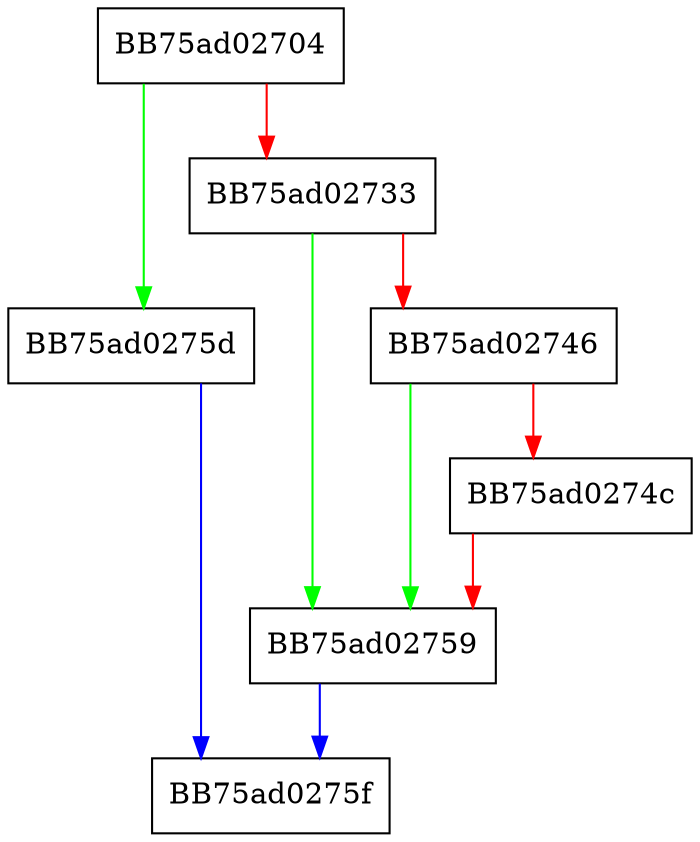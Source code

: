 digraph UtilCoCreateInstanceImpl {
  node [shape="box"];
  graph [splines=ortho];
  BB75ad02704 -> BB75ad0275d [color="green"];
  BB75ad02704 -> BB75ad02733 [color="red"];
  BB75ad02733 -> BB75ad02759 [color="green"];
  BB75ad02733 -> BB75ad02746 [color="red"];
  BB75ad02746 -> BB75ad02759 [color="green"];
  BB75ad02746 -> BB75ad0274c [color="red"];
  BB75ad0274c -> BB75ad02759 [color="red"];
  BB75ad02759 -> BB75ad0275f [color="blue"];
  BB75ad0275d -> BB75ad0275f [color="blue"];
}
